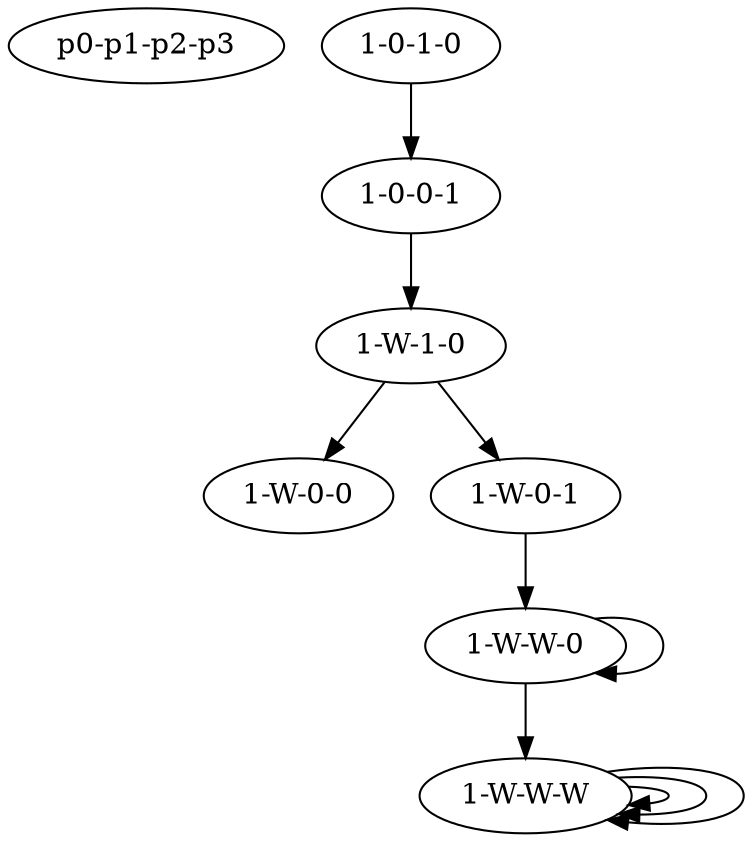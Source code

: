 
    digraph {
        "p0-p1-p2-p3"
         "1-0-0-1" -> "1-W-1-0"
		 "1-0-1-0" -> "1-0-0-1"
		 "1-W-1-0" -> "1-W-0-0";
 "1-W-1-0" -> "1-W-0-1"
		 "1-W-0-1" -> "1-W-W-0"
		 "1-W-W-0" -> "1-W-W-0";
 "1-W-W-0" -> "1-W-W-W"
		 "1-W-W-W" -> "1-W-W-W";
 "1-W-W-W" -> "1-W-W-W";
 "1-W-W-W" -> "1-W-W-W"
		
    }
